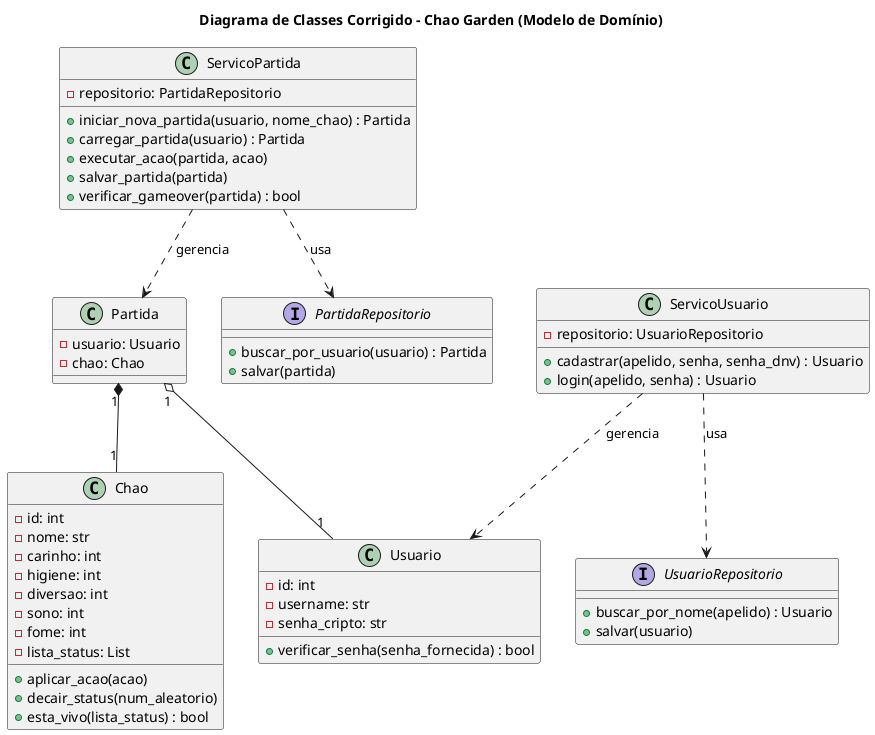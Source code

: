 @startuml
title Diagrama de Classes Corrigido - Chao Garden (Modelo de Domínio)

' --- Classes de Modelo (Representam os dados) ---
class Usuario {
  - id: int
  - username: str
  - senha_cripto: str
  __
  + verificar_senha(senha_fornecida) : bool
}

class Chao {
  - id: int
  - nome: str
  - carinho: int
  - higiene: int
  - diversao: int
  - sono: int
  - fome: int
  - lista_status: List
  __
  + aplicar_acao(acao)
  + decair_status(num_aleatorio)
  + esta_vivo(lista_status) : bool
}

class Partida {
  - usuario: Usuario
  - chao: Chao
}

' --- Classes de Serviço (Representam a lógica de negócio) ---
class ServicoUsuario {
  - repositorio: UsuarioRepositorio
  __
  + cadastrar(apelido, senha, senha_dnv) : Usuario
  + login(apelido, senha) : Usuario
}

class ServicoPartida {
  - repositorio: PartidaRepositorio
  __
  + iniciar_nova_partida(usuario, nome_chao) : Partida
  + carregar_partida(usuario) : Partida
  + executar_acao(partida, acao)
  + salvar_partida(partida)
  + verificar_gameover(partida) : bool
}

' --- Classes de Repositório (Abstraem o acesso a dados) ---
interface UsuarioRepositorio {
  + buscar_por_nome(apelido) : Usuario
  + salvar(usuario)
}

interface PartidaRepositorio {
  + buscar_por_usuario(usuario) : Partida
  + salvar(partida)
}


' --- Relacionamentos ---
Partida "1" o-- "1" Usuario
Partida "1" *-- "1" Chao

ServicoUsuario ..> UsuarioRepositorio : usa
ServicoPartida ..> PartidaRepositorio : usa

ServicoPartida ..> Partida : gerencia
ServicoUsuario ..> Usuario : gerencia

'note as N1
'  <b>Nota de Arquitetura:</b>
'  Este é um <b>Diagrama de Domínio</b>.
'  Classes de UI (TelaLogin, TelaJogo, TelaGameOver)
'  e de acesso a dados (classes que implementam
'  os Repositórios com SQLite) existem no código-fonte,
'  mas são omitidas aqui para focar nos conceitos
'  e regras de negócio do jogo, como solicitado.
'end note

@enduml